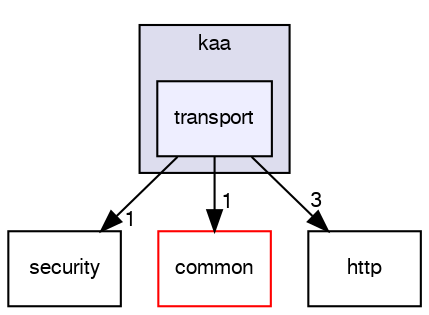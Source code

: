 digraph "/var/lib/jenkins/workspace/kaa_stable/client/client-multi/client-cpp/kaa/transport" {
  bgcolor=transparent;
  compound=true
  node [ fontsize="10", fontname="FreeSans"];
  edge [ labelfontsize="10", labelfontname="FreeSans"];
  subgraph clusterdir_83f90e4da98ad448748a0c1293854263 {
    graph [ bgcolor="#ddddee", pencolor="black", label="kaa" fontname="FreeSans", fontsize="10", URL="dir_83f90e4da98ad448748a0c1293854263.html"]
  dir_9859074c69d47fa78b6e468178f1601b [shape=box, label="transport", style="filled", fillcolor="#eeeeff", pencolor="black", URL="dir_9859074c69d47fa78b6e468178f1601b.html"];
  }
  dir_9778d4bf6183422a66b3de3497a3ecbf [shape=box label="security" URL="dir_9778d4bf6183422a66b3de3497a3ecbf.html"];
  dir_1ce304b01336447395af3637d7d1b29f [shape=box label="common" color="red" URL="dir_1ce304b01336447395af3637d7d1b29f.html"];
  dir_0f74aed913855a8ac373e87458ac2ffb [shape=box label="http" URL="dir_0f74aed913855a8ac373e87458ac2ffb.html"];
  dir_9859074c69d47fa78b6e468178f1601b->dir_9778d4bf6183422a66b3de3497a3ecbf [headlabel="1", labeldistance=1.5 headhref="dir_000031_000029.html"];
  dir_9859074c69d47fa78b6e468178f1601b->dir_1ce304b01336447395af3637d7d1b29f [headlabel="1", labeldistance=1.5 headhref="dir_000031_000014.html"];
  dir_9859074c69d47fa78b6e468178f1601b->dir_0f74aed913855a8ac373e87458ac2ffb [headlabel="3", labeldistance=1.5 headhref="dir_000031_000022.html"];
}
